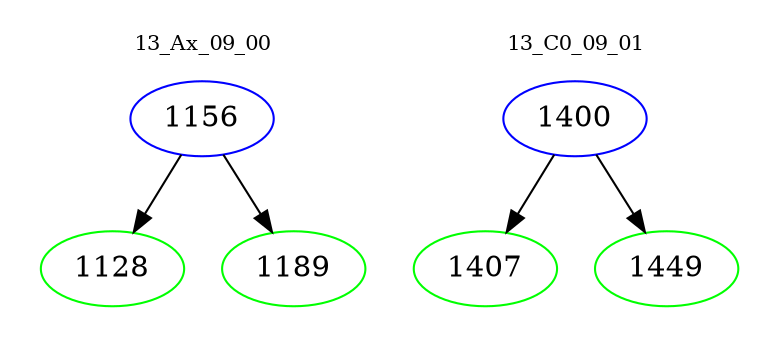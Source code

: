digraph{
subgraph cluster_0 {
color = white
label = "13_Ax_09_00";
fontsize=10;
T0_1156 [label="1156", color="blue"]
T0_1156 -> T0_1128 [color="black"]
T0_1128 [label="1128", color="green"]
T0_1156 -> T0_1189 [color="black"]
T0_1189 [label="1189", color="green"]
}
subgraph cluster_1 {
color = white
label = "13_C0_09_01";
fontsize=10;
T1_1400 [label="1400", color="blue"]
T1_1400 -> T1_1407 [color="black"]
T1_1407 [label="1407", color="green"]
T1_1400 -> T1_1449 [color="black"]
T1_1449 [label="1449", color="green"]
}
}
